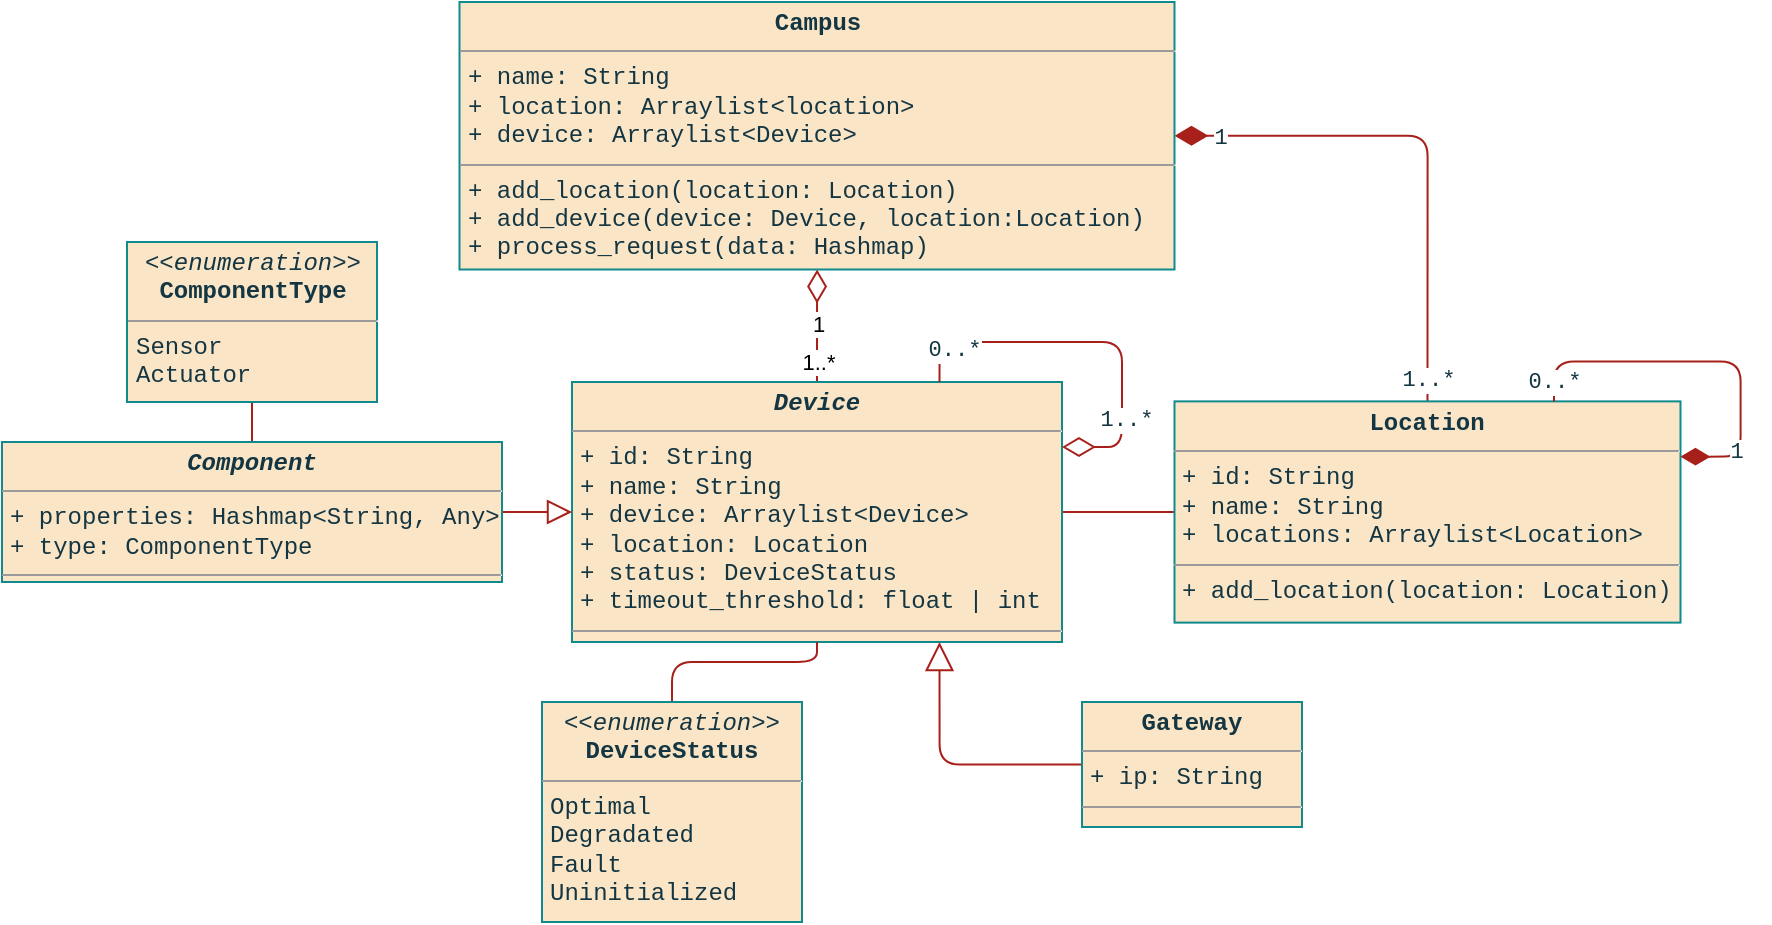 <mxfile version="21.2.8" type="device">
  <diagram name="Page-1" id="UgkzKDdlbD2YLOSZ790F">
    <mxGraphModel dx="1687" dy="1042" grid="1" gridSize="10" guides="1" tooltips="1" connect="1" arrows="1" fold="1" page="1" pageScale="1" pageWidth="850" pageHeight="1100" math="0" shadow="0">
      <root>
        <mxCell id="0" />
        <mxCell id="1" parent="0" />
        <mxCell id="6oxuOz3wnvCVODKfcnTl-27" style="edgeStyle=orthogonalEdgeStyle;rounded=1;orthogonalLoop=1;jettySize=auto;html=1;endArrow=diamondThin;endFill=0;endSize=14;labelBackgroundColor=none;fontColor=default;strokeColor=#A8201A;fontFamily=Courier New;" parent="1" source="6oxuOz3wnvCVODKfcnTl-2" target="6oxuOz3wnvCVODKfcnTl-6" edge="1">
          <mxGeometry relative="1" as="geometry" />
        </mxCell>
        <mxCell id="TKsv9Gdgi3o8-cCnnKat-1" value="1" style="edgeLabel;html=1;align=center;verticalAlign=middle;resizable=0;points=[];" vertex="1" connectable="0" parent="6oxuOz3wnvCVODKfcnTl-27">
          <mxGeometry x="-0.012" y="-2" relative="1" as="geometry">
            <mxPoint x="-2" y="-1" as="offset" />
          </mxGeometry>
        </mxCell>
        <mxCell id="OdJVMO-tTa7zXgjn8MUh-11" style="edgeStyle=orthogonalEdgeStyle;shape=connector;rounded=1;orthogonalLoop=1;jettySize=auto;html=1;exitX=1;exitY=0.5;exitDx=0;exitDy=0;labelBackgroundColor=default;strokeColor=#A8201A;fontFamily=Courier New;fontSize=11;fontColor=#143642;endArrow=none;endFill=0;fillColor=#FAE5C7;entryX=0;entryY=0.5;entryDx=0;entryDy=0;" parent="1" source="6oxuOz3wnvCVODKfcnTl-2" target="6oxuOz3wnvCVODKfcnTl-5" edge="1">
          <mxGeometry relative="1" as="geometry" />
        </mxCell>
        <mxCell id="6oxuOz3wnvCVODKfcnTl-2" value="&lt;p style=&quot;margin:0px;margin-top:4px;text-align:center;&quot;&gt;&lt;b&gt;&lt;i&gt;Device&lt;/i&gt;&lt;/b&gt;&lt;/p&gt;&lt;hr size=&quot;1&quot;&gt;&lt;p style=&quot;margin:0px;margin-left:4px;&quot;&gt;+ id: String&lt;br&gt;+ name: String&lt;/p&gt;&lt;p style=&quot;margin:0px;margin-left:4px;&quot;&gt;+ device: Arraylist&amp;lt;Device&amp;gt;&lt;br&gt;&lt;/p&gt;&lt;p style=&quot;margin:0px;margin-left:4px;&quot;&gt;+ location: Location&lt;/p&gt;&lt;p style=&quot;margin:0px;margin-left:4px;&quot;&gt;+ status: DeviceStatus&lt;br&gt;&lt;/p&gt;&lt;p style=&quot;margin:0px;margin-left:4px;&quot;&gt;+ timeout_threshold: float | int&amp;nbsp;&lt;/p&gt;&lt;hr style=&quot;border-color: var(--border-color);&quot; size=&quot;1&quot;&gt;&lt;p style=&quot;margin:0px;margin-left:4px;&quot;&gt;&lt;br&gt;&lt;/p&gt;" style="verticalAlign=top;align=left;overflow=fill;fontSize=12;fontFamily=Courier New;html=1;whiteSpace=wrap;labelBackgroundColor=none;fillColor=#FAE5C7;strokeColor=#0F8B8D;fontColor=#143642;" parent="1" vertex="1">
          <mxGeometry x="605" y="490" width="245" height="130" as="geometry" />
        </mxCell>
        <mxCell id="6oxuOz3wnvCVODKfcnTl-25" style="edgeStyle=orthogonalEdgeStyle;rounded=1;orthogonalLoop=1;jettySize=auto;html=1;endSize=12;endArrow=block;endFill=0;labelBackgroundColor=none;fontColor=default;strokeColor=#A8201A;exitX=0;exitY=0.5;exitDx=0;exitDy=0;fontFamily=Courier New;entryX=0.75;entryY=1;entryDx=0;entryDy=0;" parent="1" source="6oxuOz3wnvCVODKfcnTl-4" target="6oxuOz3wnvCVODKfcnTl-2" edge="1">
          <mxGeometry relative="1" as="geometry">
            <Array as="points" />
          </mxGeometry>
        </mxCell>
        <mxCell id="6oxuOz3wnvCVODKfcnTl-4" value="&lt;p style=&quot;margin:0px;margin-top:4px;text-align:center;&quot;&gt;&lt;b style=&quot;&quot;&gt;Gateway&lt;/b&gt;&lt;/p&gt;&lt;hr size=&quot;1&quot;&gt;&lt;p style=&quot;margin:0px;margin-left:4px;&quot;&gt;+ ip: String&lt;br&gt;&lt;/p&gt;&lt;hr size=&quot;1&quot;&gt;&lt;p style=&quot;margin:0px;margin-left:4px;&quot;&gt;&lt;br&gt;&lt;/p&gt;" style="verticalAlign=top;align=left;overflow=fill;fontSize=12;fontFamily=Courier New;html=1;whiteSpace=wrap;labelBackgroundColor=none;fillColor=#FAE5C7;strokeColor=#0F8B8D;fontColor=#143642;" parent="1" vertex="1">
          <mxGeometry x="860" y="650" width="110" height="62.5" as="geometry" />
        </mxCell>
        <mxCell id="6oxuOz3wnvCVODKfcnTl-32" style="edgeStyle=orthogonalEdgeStyle;orthogonalLoop=1;jettySize=auto;html=1;exitX=0.5;exitY=0;exitDx=0;exitDy=0;entryX=1;entryY=0.5;entryDx=0;entryDy=0;endArrow=diamondThin;endFill=1;endSize=14;labelBackgroundColor=none;fontColor=default;strokeColor=#A8201A;rounded=1;fontFamily=Courier New;" parent="1" source="6oxuOz3wnvCVODKfcnTl-5" target="6oxuOz3wnvCVODKfcnTl-6" edge="1">
          <mxGeometry relative="1" as="geometry" />
        </mxCell>
        <mxCell id="6oxuOz3wnvCVODKfcnTl-33" value="1" style="edgeLabel;html=1;align=center;verticalAlign=middle;resizable=0;points=[];labelBackgroundColor=default;fontColor=#143642;fontFamily=Courier New;" parent="6oxuOz3wnvCVODKfcnTl-32" vertex="1" connectable="0">
          <mxGeometry x="0.815" relative="1" as="geometry">
            <mxPoint x="-1" y="1" as="offset" />
          </mxGeometry>
        </mxCell>
        <mxCell id="6oxuOz3wnvCVODKfcnTl-36" value="1..*" style="edgeLabel;html=1;align=center;verticalAlign=middle;resizable=0;points=[];fontSize=11;fontFamily=Courier New;fontColor=#143642;" parent="6oxuOz3wnvCVODKfcnTl-32" vertex="1" connectable="0">
          <mxGeometry x="-0.869" y="1" relative="1" as="geometry">
            <mxPoint x="1" y="6" as="offset" />
          </mxGeometry>
        </mxCell>
        <mxCell id="6oxuOz3wnvCVODKfcnTl-5" value="&lt;p style=&quot;margin:0px;margin-top:4px;text-align:center;&quot;&gt;&lt;b&gt;Location&lt;/b&gt;&lt;/p&gt;&lt;hr size=&quot;1&quot;&gt;&lt;p style=&quot;margin:0px;margin-left:4px;&quot;&gt;+ id: String&lt;/p&gt;&lt;p style=&quot;margin:0px;margin-left:4px;&quot;&gt;+ name: String&lt;/p&gt;&lt;p style=&quot;margin:0px;margin-left:4px;&quot;&gt;+ locations: Arraylist&amp;lt;Location&amp;gt;&lt;/p&gt;&lt;hr size=&quot;1&quot;&gt;&lt;p style=&quot;margin:0px;margin-left:4px;&quot;&gt;+ add_location(location: Location)&lt;/p&gt;" style="verticalAlign=top;align=left;overflow=fill;fontSize=12;fontFamily=Courier New;html=1;whiteSpace=wrap;labelBackgroundColor=none;fillColor=#FAE5C7;strokeColor=#0F8B8D;fontColor=#143642;" parent="1" vertex="1">
          <mxGeometry x="906.25" y="499.69" width="253" height="110.62" as="geometry" />
        </mxCell>
        <mxCell id="6oxuOz3wnvCVODKfcnTl-6" value="&lt;p style=&quot;margin:0px;margin-top:4px;text-align:center;&quot;&gt;&lt;b&gt;Campus&lt;/b&gt;&lt;/p&gt;&lt;hr size=&quot;1&quot;&gt;&lt;p style=&quot;margin:0px;margin-left:4px;&quot;&gt;+ name: String&lt;/p&gt;&lt;p style=&quot;margin:0px;margin-left:4px;&quot;&gt;+ location: Arraylist&amp;lt;location&amp;gt;&lt;/p&gt;&lt;p style=&quot;margin:0px;margin-left:4px;&quot;&gt;+ device: Arraylist&amp;lt;Device&amp;gt;&lt;/p&gt;&lt;hr size=&quot;1&quot;&gt;&lt;p style=&quot;margin:0px;margin-left:4px;&quot;&gt;+ add_location(location: Location)&lt;/p&gt;&lt;p style=&quot;margin:0px;margin-left:4px;&quot;&gt;+ add_device(device: Device, location:Location)&lt;/p&gt;&lt;p style=&quot;margin:0px;margin-left:4px;&quot;&gt;+ process_request(data: Hashmap)&lt;/p&gt;" style="verticalAlign=top;align=left;overflow=fill;fontSize=12;fontFamily=Courier New;html=1;whiteSpace=wrap;labelBackgroundColor=none;fillColor=#FAE5C7;strokeColor=#0F8B8D;fontColor=#143642;" parent="1" vertex="1">
          <mxGeometry x="548.75" y="300" width="357.5" height="133.75" as="geometry" />
        </mxCell>
        <mxCell id="6oxuOz3wnvCVODKfcnTl-22" style="edgeStyle=orthogonalEdgeStyle;rounded=1;orthogonalLoop=1;jettySize=auto;html=1;endArrow=block;endFill=0;endSize=10;labelBackgroundColor=none;fontColor=default;strokeColor=#A8201A;fontFamily=Courier New;" parent="1" source="6oxuOz3wnvCVODKfcnTl-1" target="6oxuOz3wnvCVODKfcnTl-2" edge="1">
          <mxGeometry relative="1" as="geometry" />
        </mxCell>
        <mxCell id="TKsv9Gdgi3o8-cCnnKat-4" value="" style="edgeStyle=orthogonalEdgeStyle;rounded=1;orthogonalLoop=1;jettySize=auto;html=1;labelBackgroundColor=none;endArrow=none;fontFamily=Courier New;strokeColor=#A8201A;endSize=12;endFill=0;" edge="1" parent="1" source="6oxuOz3wnvCVODKfcnTl-34" target="6oxuOz3wnvCVODKfcnTl-2">
          <mxGeometry relative="1" as="geometry" />
        </mxCell>
        <mxCell id="6oxuOz3wnvCVODKfcnTl-34" value="&lt;p style=&quot;margin:0px;margin-top:4px;text-align:center;&quot;&gt;&lt;i&gt;&amp;lt;&amp;lt;enumeration&amp;gt;&amp;gt;&lt;/i&gt;&lt;br&gt;&lt;b&gt;DeviceStatus&lt;/b&gt;&lt;/p&gt;&lt;hr size=&quot;1&quot;&gt;&lt;p style=&quot;margin:0px;margin-left:4px;&quot;&gt;Optimal&lt;/p&gt;&lt;p style=&quot;margin:0px;margin-left:4px;&quot;&gt;Degradated&lt;/p&gt;&lt;p style=&quot;margin:0px;margin-left:4px;&quot;&gt;Fault&lt;/p&gt;&lt;p style=&quot;margin:0px;margin-left:4px;&quot;&gt;Uninitialized&lt;/p&gt;" style="verticalAlign=top;align=left;overflow=fill;fontSize=12;fontFamily=Courier New;html=1;whiteSpace=wrap;strokeColor=#0F8B8D;fontColor=#143642;fillColor=#FAE5C7;" parent="1" vertex="1">
          <mxGeometry x="590" y="650" width="130" height="110" as="geometry" />
        </mxCell>
        <mxCell id="6oxuOz3wnvCVODKfcnTl-47" style="edgeStyle=orthogonalEdgeStyle;shape=connector;rounded=1;orthogonalLoop=1;jettySize=auto;html=1;exitX=0.75;exitY=0;exitDx=0;exitDy=0;entryX=1;entryY=0.25;entryDx=0;entryDy=0;labelBackgroundColor=default;strokeColor=#A8201A;fontFamily=Courier New;fontSize=11;fontColor=#143642;endArrow=diamondThin;endFill=0;fillColor=#FAE5C7;endSize=14;" parent="1" source="6oxuOz3wnvCVODKfcnTl-2" target="6oxuOz3wnvCVODKfcnTl-2" edge="1">
          <mxGeometry relative="1" as="geometry" />
        </mxCell>
        <mxCell id="6oxuOz3wnvCVODKfcnTl-48" value="1..*" style="edgeLabel;html=1;align=center;verticalAlign=middle;resizable=0;points=[];fontSize=11;fontFamily=Courier New;fontColor=#143642;" parent="1" vertex="1" connectable="0">
          <mxGeometry x="850" y="509.69" as="geometry">
            <mxPoint x="32" y="-1" as="offset" />
          </mxGeometry>
        </mxCell>
        <mxCell id="6oxuOz3wnvCVODKfcnTl-49" value="0..*" style="edgeLabel;html=1;align=center;verticalAlign=middle;resizable=0;points=[];labelBackgroundColor=default;fontColor=#143642;fontFamily=Courier New;" parent="1" vertex="1" connectable="0">
          <mxGeometry x="800" y="480" as="geometry">
            <mxPoint x="-4" y="-6" as="offset" />
          </mxGeometry>
        </mxCell>
        <mxCell id="OdJVMO-tTa7zXgjn8MUh-5" style="edgeStyle=orthogonalEdgeStyle;rounded=1;orthogonalLoop=1;jettySize=auto;html=1;exitX=0.5;exitY=1;exitDx=0;exitDy=0;entryX=0.5;entryY=0;entryDx=0;entryDy=0;labelBackgroundColor=none;endArrow=none;strokeColor=#A8201A;endFill=0;endSize=10;fontFamily=Courier New;" parent="1" source="OdJVMO-tTa7zXgjn8MUh-1" target="6oxuOz3wnvCVODKfcnTl-1" edge="1">
          <mxGeometry relative="1" as="geometry" />
        </mxCell>
        <mxCell id="OdJVMO-tTa7zXgjn8MUh-1" value="&lt;p style=&quot;margin:0px;margin-top:4px;text-align:center;&quot;&gt;&lt;i&gt;&amp;lt;&amp;lt;enumeration&amp;gt;&amp;gt;&lt;/i&gt;&lt;br&gt;&lt;b&gt;ComponentType&lt;/b&gt;&lt;/p&gt;&lt;hr size=&quot;1&quot;&gt;&lt;p style=&quot;margin:0px;margin-left:4px;&quot;&gt;Sensor&lt;/p&gt;&lt;p style=&quot;margin:0px;margin-left:4px;&quot;&gt;Actuator&lt;/p&gt;" style="verticalAlign=top;align=left;overflow=fill;fontSize=12;fontFamily=Courier New;html=1;whiteSpace=wrap;strokeColor=#0F8B8D;fontColor=#143642;fillColor=#FAE5C7;" parent="1" vertex="1">
          <mxGeometry x="382.5" y="420" width="125" height="80" as="geometry" />
        </mxCell>
        <mxCell id="6oxuOz3wnvCVODKfcnTl-1" value="&lt;p style=&quot;margin:0px;margin-top:4px;text-align:center;&quot;&gt;&lt;b style=&quot;background-color: initial;&quot;&gt;&lt;i&gt;Component&lt;/i&gt;&lt;/b&gt;&lt;br&gt;&lt;/p&gt;&lt;hr size=&quot;1&quot;&gt;&lt;p style=&quot;margin:0px;margin-left:4px;&quot;&gt;+ properties: Hashmap&amp;lt;String, Any&amp;gt;&lt;/p&gt;&lt;p style=&quot;margin:0px;margin-left:4px;&quot;&gt;+ type: ComponentType&lt;/p&gt;&lt;hr size=&quot;1&quot;&gt;&lt;p style=&quot;margin:0px;margin-left:4px;&quot;&gt;+ behavior(data: Hashmap)&amp;nbsp;&lt;br&gt;&lt;/p&gt;" style="verticalAlign=top;align=left;overflow=fill;fontSize=12;fontFamily=Courier New;html=1;whiteSpace=wrap;labelBackgroundColor=none;fillColor=#FAE5C7;strokeColor=#0F8B8D;fontColor=#143642;" parent="1" vertex="1">
          <mxGeometry x="320" y="520" width="250" height="70" as="geometry" />
        </mxCell>
        <mxCell id="OdJVMO-tTa7zXgjn8MUh-8" style="edgeStyle=orthogonalEdgeStyle;shape=connector;rounded=1;orthogonalLoop=1;jettySize=auto;html=1;exitX=0.75;exitY=0;exitDx=0;exitDy=0;entryX=1;entryY=0.25;entryDx=0;entryDy=0;labelBackgroundColor=default;strokeColor=#A8201A;fontFamily=Courier New;fontSize=11;fontColor=#143642;endArrow=diamondThin;endFill=1;fillColor=#FAE5C7;endSize=12;" parent="1" source="6oxuOz3wnvCVODKfcnTl-5" target="6oxuOz3wnvCVODKfcnTl-5" edge="1">
          <mxGeometry relative="1" as="geometry" />
        </mxCell>
        <mxCell id="OdJVMO-tTa7zXgjn8MUh-12" value="0..*" style="edgeLabel;html=1;align=center;verticalAlign=middle;resizable=0;points=[];fontSize=11;fontFamily=Courier New;fontColor=#143642;" parent="OdJVMO-tTa7zXgjn8MUh-8" vertex="1" connectable="0">
          <mxGeometry x="-0.52" y="-2" relative="1" as="geometry">
            <mxPoint x="-26" y="8" as="offset" />
          </mxGeometry>
        </mxCell>
        <mxCell id="OdJVMO-tTa7zXgjn8MUh-16" value="1" style="edgeLabel;html=1;align=center;verticalAlign=middle;resizable=0;points=[];fontSize=11;fontFamily=Courier New;fontColor=#143642;" parent="OdJVMO-tTa7zXgjn8MUh-8" vertex="1" connectable="0">
          <mxGeometry x="0.595" y="-1" relative="1" as="geometry">
            <mxPoint x="-2" y="6" as="offset" />
          </mxGeometry>
        </mxCell>
        <mxCell id="TKsv9Gdgi3o8-cCnnKat-2" value="1..*" style="edgeLabel;html=1;align=center;verticalAlign=middle;resizable=0;points=[];" vertex="1" connectable="0" parent="1">
          <mxGeometry x="727.496" y="479.996" as="geometry" />
        </mxCell>
      </root>
    </mxGraphModel>
  </diagram>
</mxfile>
